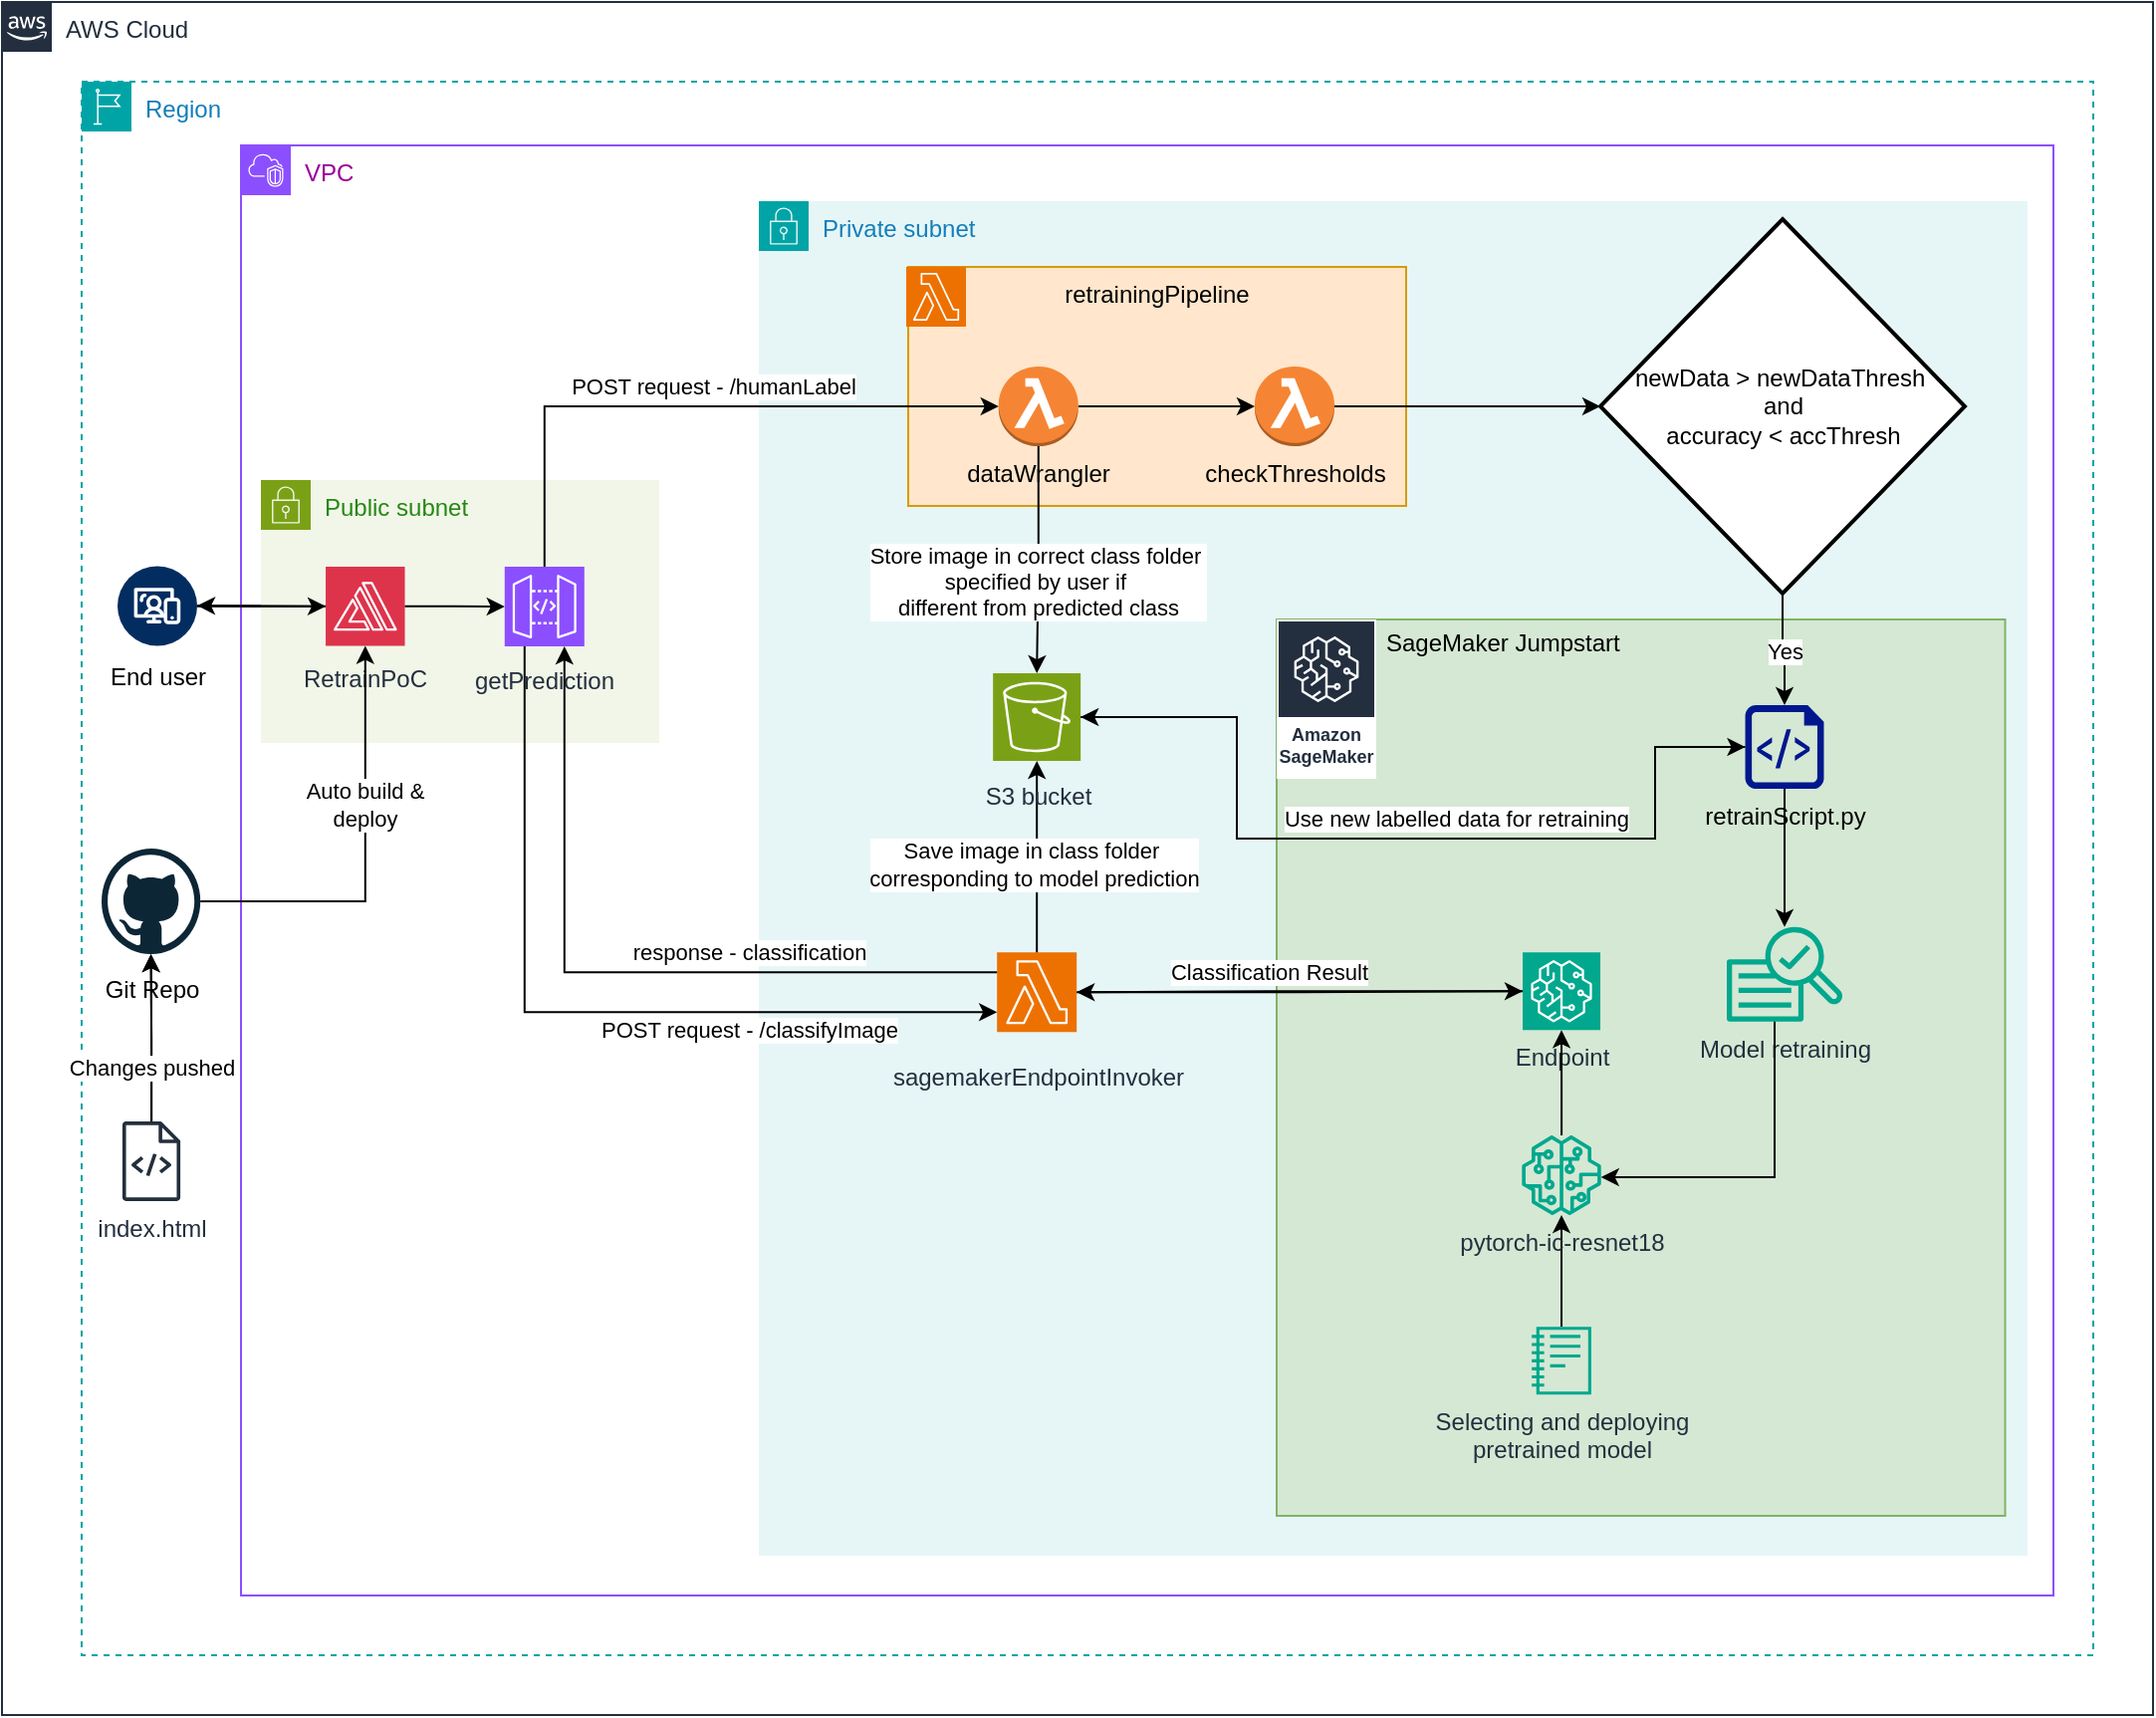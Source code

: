 <mxfile version="24.3.1" type="device">
  <diagram name="Page-1" id="UaKDC1O7d1ehoSbhIwOD">
    <mxGraphModel dx="2185" dy="1860" grid="1" gridSize="10" guides="1" tooltips="1" connect="1" arrows="1" fold="1" page="1" pageScale="1" pageWidth="850" pageHeight="1100" math="0" shadow="0">
      <root>
        <mxCell id="0" />
        <mxCell id="1" parent="0" />
        <mxCell id="3GvHz-8Gw4e_-kSSD-Lj-1" value="AWS Cloud" style="points=[[0,0],[0.25,0],[0.5,0],[0.75,0],[1,0],[1,0.25],[1,0.5],[1,0.75],[1,1],[0.75,1],[0.5,1],[0.25,1],[0,1],[0,0.75],[0,0.5],[0,0.25]];outlineConnect=0;gradientColor=none;html=1;whiteSpace=wrap;fontSize=12;fontStyle=0;container=1;pointerEvents=0;collapsible=0;recursiveResize=0;shape=mxgraph.aws4.group;grIcon=mxgraph.aws4.group_aws_cloud_alt;strokeColor=#232F3E;fillColor=none;verticalAlign=top;align=left;spacingLeft=30;fontColor=#232F3E;dashed=0;" vertex="1" parent="1">
          <mxGeometry x="-280" y="-160" width="1080" height="860" as="geometry" />
        </mxCell>
        <mxCell id="3GvHz-8Gw4e_-kSSD-Lj-2" value="Region" style="points=[[0,0],[0.25,0],[0.5,0],[0.75,0],[1,0],[1,0.25],[1,0.5],[1,0.75],[1,1],[0.75,1],[0.5,1],[0.25,1],[0,1],[0,0.75],[0,0.5],[0,0.25]];outlineConnect=0;gradientColor=none;html=1;whiteSpace=wrap;fontSize=12;fontStyle=0;container=1;pointerEvents=0;collapsible=0;recursiveResize=0;shape=mxgraph.aws4.group;grIcon=mxgraph.aws4.group_region;strokeColor=#00A4A6;fillColor=none;verticalAlign=top;align=left;spacingLeft=30;fontColor=#147EBA;dashed=1;" vertex="1" parent="3GvHz-8Gw4e_-kSSD-Lj-1">
          <mxGeometry x="40" y="40" width="1010" height="790" as="geometry" />
        </mxCell>
        <mxCell id="3GvHz-8Gw4e_-kSSD-Lj-120" value="Private subnet" style="points=[[0,0],[0.25,0],[0.5,0],[0.75,0],[1,0],[1,0.25],[1,0.5],[1,0.75],[1,1],[0.75,1],[0.5,1],[0.25,1],[0,1],[0,0.75],[0,0.5],[0,0.25]];outlineConnect=0;gradientColor=none;html=1;whiteSpace=wrap;fontSize=12;fontStyle=0;container=1;pointerEvents=0;collapsible=0;recursiveResize=0;shape=mxgraph.aws4.group;grIcon=mxgraph.aws4.group_security_group;grStroke=0;strokeColor=#00A4A6;fillColor=#E6F6F7;verticalAlign=top;align=left;spacingLeft=30;fontColor=#147EBA;dashed=0;" vertex="1" parent="3GvHz-8Gw4e_-kSSD-Lj-2">
          <mxGeometry x="340" y="60" width="637" height="680" as="geometry" />
        </mxCell>
        <mxCell id="3GvHz-8Gw4e_-kSSD-Lj-121" value="retrainingPipeline" style="fillColor=#ffe6cc;strokeColor=#d79b00;dashed=0;verticalAlign=top;fontStyle=0;whiteSpace=wrap;html=1;" vertex="1" parent="3GvHz-8Gw4e_-kSSD-Lj-120">
          <mxGeometry x="75" y="33" width="250" height="120" as="geometry" />
        </mxCell>
        <mxCell id="3GvHz-8Gw4e_-kSSD-Lj-124" value="" style="sketch=0;points=[[0,0,0],[0.25,0,0],[0.5,0,0],[0.75,0,0],[1,0,0],[0,1,0],[0.25,1,0],[0.5,1,0],[0.75,1,0],[1,1,0],[0,0.25,0],[0,0.5,0],[0,0.75,0],[1,0.25,0],[1,0.5,0],[1,0.75,0]];outlineConnect=0;fontColor=#232F3E;fillColor=#ED7100;strokeColor=#ffffff;dashed=0;verticalLabelPosition=bottom;verticalAlign=top;align=center;html=1;fontSize=12;fontStyle=0;aspect=fixed;shape=mxgraph.aws4.resourceIcon;resIcon=mxgraph.aws4.lambda;" vertex="1" parent="3GvHz-8Gw4e_-kSSD-Lj-120">
          <mxGeometry x="74" y="33" width="30" height="30" as="geometry" />
        </mxCell>
        <mxCell id="3GvHz-8Gw4e_-kSSD-Lj-125" style="edgeStyle=orthogonalEdgeStyle;rounded=0;orthogonalLoop=1;jettySize=auto;html=1;exitX=1;exitY=0.5;exitDx=0;exitDy=0;exitPerimeter=0;" edge="1" parent="3GvHz-8Gw4e_-kSSD-Lj-120" source="3GvHz-8Gw4e_-kSSD-Lj-86" target="3GvHz-8Gw4e_-kSSD-Lj-85">
          <mxGeometry relative="1" as="geometry" />
        </mxCell>
        <mxCell id="3GvHz-8Gw4e_-kSSD-Lj-86" value="dataWrangler" style="outlineConnect=0;dashed=0;verticalLabelPosition=bottom;verticalAlign=top;align=center;html=1;shape=mxgraph.aws3.lambda_function;fillColor=#F58534;gradientColor=none;" vertex="1" parent="3GvHz-8Gw4e_-kSSD-Lj-120">
          <mxGeometry x="120.39" y="83" width="39.99" height="40" as="geometry" />
        </mxCell>
        <mxCell id="3GvHz-8Gw4e_-kSSD-Lj-85" value="checkThresholds" style="outlineConnect=0;dashed=0;verticalLabelPosition=bottom;verticalAlign=top;align=center;html=1;shape=mxgraph.aws3.lambda_function;fillColor=#F58534;gradientColor=none;" vertex="1" parent="3GvHz-8Gw4e_-kSSD-Lj-120">
          <mxGeometry x="249" y="83" width="40" height="40" as="geometry" />
        </mxCell>
        <mxCell id="3GvHz-8Gw4e_-kSSD-Lj-148" value="" style="edgeStyle=orthogonalEdgeStyle;rounded=0;orthogonalLoop=1;jettySize=auto;html=1;" edge="1" parent="3GvHz-8Gw4e_-kSSD-Lj-2" source="3GvHz-8Gw4e_-kSSD-Lj-16" target="3GvHz-8Gw4e_-kSSD-Lj-90">
          <mxGeometry relative="1" as="geometry" />
        </mxCell>
        <mxCell id="3GvHz-8Gw4e_-kSSD-Lj-16" value="End user&lt;div&gt;&lt;br&gt;&lt;/div&gt;" style="verticalLabelPosition=bottom;aspect=fixed;html=1;shape=mxgraph.salesforce.web2;spacingTop=5;" vertex="1" parent="3GvHz-8Gw4e_-kSSD-Lj-2">
          <mxGeometry x="18" y="243.25" width="40" height="40" as="geometry" />
        </mxCell>
        <mxCell id="3GvHz-8Gw4e_-kSSD-Lj-109" style="edgeStyle=orthogonalEdgeStyle;rounded=0;orthogonalLoop=1;jettySize=auto;html=1;exitX=0;exitY=0.5;exitDx=0;exitDy=0;exitPerimeter=0;" edge="1" parent="3GvHz-8Gw4e_-kSSD-Lj-2" source="3GvHz-8Gw4e_-kSSD-Lj-17" target="3GvHz-8Gw4e_-kSSD-Lj-90">
          <mxGeometry relative="1" as="geometry" />
        </mxCell>
        <mxCell id="3GvHz-8Gw4e_-kSSD-Lj-144" value="" style="edgeStyle=orthogonalEdgeStyle;rounded=0;orthogonalLoop=1;jettySize=auto;html=1;" edge="1" parent="3GvHz-8Gw4e_-kSSD-Lj-2" source="3GvHz-8Gw4e_-kSSD-Lj-95">
          <mxGeometry relative="1" as="geometry">
            <mxPoint x="34.8" y="438" as="targetPoint" />
          </mxGeometry>
        </mxCell>
        <mxCell id="3GvHz-8Gw4e_-kSSD-Lj-146" value="" style="edgeStyle=orthogonalEdgeStyle;rounded=0;orthogonalLoop=1;jettySize=auto;html=1;" edge="1" parent="3GvHz-8Gw4e_-kSSD-Lj-2" source="3GvHz-8Gw4e_-kSSD-Lj-95">
          <mxGeometry relative="1" as="geometry">
            <mxPoint x="34.8" y="438" as="targetPoint" />
          </mxGeometry>
        </mxCell>
        <mxCell id="3GvHz-8Gw4e_-kSSD-Lj-147" value="Changes pushed" style="edgeLabel;html=1;align=center;verticalAlign=middle;resizable=0;points=[];" vertex="1" connectable="0" parent="3GvHz-8Gw4e_-kSSD-Lj-146">
          <mxGeometry x="-0.433" relative="1" as="geometry">
            <mxPoint y="-3" as="offset" />
          </mxGeometry>
        </mxCell>
        <mxCell id="3GvHz-8Gw4e_-kSSD-Lj-95" value="index.html" style="sketch=0;outlineConnect=0;fontColor=#232F3E;gradientColor=none;fillColor=#232F3D;strokeColor=none;dashed=0;verticalLabelPosition=bottom;verticalAlign=top;align=center;html=1;fontSize=12;fontStyle=0;aspect=fixed;pointerEvents=1;shape=mxgraph.aws4.source_code;" vertex="1" parent="3GvHz-8Gw4e_-kSSD-Lj-2">
          <mxGeometry x="20.39" y="522" width="29.23" height="40" as="geometry" />
        </mxCell>
        <mxCell id="3GvHz-8Gw4e_-kSSD-Lj-111" value="&lt;div&gt;&lt;br&gt;&lt;/div&gt;SageMaker Jumpstart" style="fillColor=#d5e8d4;strokeColor=#82b366;dashed=0;verticalAlign=top;fontStyle=0;whiteSpace=wrap;html=1;movable=1;resizable=1;rotatable=1;deletable=1;editable=1;locked=0;connectable=1;spacingTop=-14;spacing=0;spacingLeft=55;align=left;" vertex="1" parent="3GvHz-8Gw4e_-kSSD-Lj-2">
          <mxGeometry x="600" y="270" width="365.77" height="450" as="geometry" />
        </mxCell>
        <mxCell id="3GvHz-8Gw4e_-kSSD-Lj-115" value="" style="edgeStyle=orthogonalEdgeStyle;rounded=0;orthogonalLoop=1;jettySize=auto;html=1;" edge="1" parent="3GvHz-8Gw4e_-kSSD-Lj-2" source="3GvHz-8Gw4e_-kSSD-Lj-9" target="3GvHz-8Gw4e_-kSSD-Lj-114">
          <mxGeometry relative="1" as="geometry" />
        </mxCell>
        <mxCell id="3GvHz-8Gw4e_-kSSD-Lj-9" value="Selecting and deploying&lt;div&gt;pretrained model&lt;/div&gt;" style="sketch=0;outlineConnect=0;fontColor=#232F3E;gradientColor=none;fillColor=#01A88D;strokeColor=none;dashed=0;verticalLabelPosition=bottom;verticalAlign=top;align=center;html=1;fontSize=12;fontStyle=0;aspect=fixed;pointerEvents=1;shape=mxgraph.aws4.sagemaker_notebook;" vertex="1" parent="3GvHz-8Gw4e_-kSSD-Lj-2">
          <mxGeometry x="728.08" y="625" width="29.87" height="34.26" as="geometry" />
        </mxCell>
        <mxCell id="3GvHz-8Gw4e_-kSSD-Lj-19" value="sagemakerEndpointInvoker" style="sketch=0;points=[[0,0,0],[0.25,0,0],[0.5,0,0],[0.75,0,0],[1,0,0],[0,1,0],[0.25,1,0],[0.5,1,0],[0.75,1,0],[1,1,0],[0,0.25,0],[0,0.5,0],[0,0.75,0],[1,0.25,0],[1,0.5,0],[1,0.75,0]];outlineConnect=0;fontColor=#232F3E;fillColor=#ED7100;strokeColor=#ffffff;dashed=0;verticalLabelPosition=bottom;verticalAlign=top;align=center;html=1;fontSize=12;fontStyle=0;aspect=fixed;shape=mxgraph.aws4.resourceIcon;resIcon=mxgraph.aws4.lambda;spacingBottom=0;spacingTop=9;" vertex="1" parent="3GvHz-8Gw4e_-kSSD-Lj-2">
          <mxGeometry x="459.59" y="437.13" width="40" height="40" as="geometry" />
        </mxCell>
        <mxCell id="3GvHz-8Gw4e_-kSSD-Lj-33" value="Endpoint" style="sketch=0;points=[[0,0,0],[0.25,0,0],[0.5,0,0],[0.75,0,0],[1,0,0],[0,1,0],[0.25,1,0],[0.5,1,0],[0.75,1,0],[1,1,0],[0,0.25,0],[0,0.5,0],[0,0.75,0],[1,0.25,0],[1,0.5,0],[1,0.75,0]];outlineConnect=0;fontColor=#232F3E;fillColor=#01A88D;strokeColor=#ffffff;dashed=0;verticalLabelPosition=bottom;verticalAlign=top;align=center;html=1;fontSize=12;fontStyle=0;aspect=fixed;shape=mxgraph.aws4.resourceIcon;resIcon=mxgraph.aws4.sagemaker;" vertex="1" parent="3GvHz-8Gw4e_-kSSD-Lj-2">
          <mxGeometry x="723.51" y="437.13" width="39" height="39" as="geometry" />
        </mxCell>
        <mxCell id="3GvHz-8Gw4e_-kSSD-Lj-64" style="edgeStyle=orthogonalEdgeStyle;rounded=0;orthogonalLoop=1;jettySize=auto;html=1;exitX=0.5;exitY=0;exitDx=0;exitDy=0;exitPerimeter=0;entryX=0.5;entryY=1;entryDx=0;entryDy=0;entryPerimeter=0;" edge="1" parent="3GvHz-8Gw4e_-kSSD-Lj-2" source="3GvHz-8Gw4e_-kSSD-Lj-19" target="3GvHz-8Gw4e_-kSSD-Lj-62">
          <mxGeometry relative="1" as="geometry" />
        </mxCell>
        <mxCell id="3GvHz-8Gw4e_-kSSD-Lj-76" value="Save image in class folder&amp;nbsp;&lt;div&gt;corresponding to model prediction&lt;/div&gt;" style="edgeLabel;html=1;align=center;verticalAlign=middle;resizable=0;points=[];" vertex="1" connectable="0" parent="3GvHz-8Gw4e_-kSSD-Lj-64">
          <mxGeometry x="-0.076" y="2" relative="1" as="geometry">
            <mxPoint as="offset" />
          </mxGeometry>
        </mxCell>
        <mxCell id="3GvHz-8Gw4e_-kSSD-Lj-72" style="edgeStyle=orthogonalEdgeStyle;rounded=0;orthogonalLoop=1;jettySize=auto;html=1;exitX=0;exitY=0.5;exitDx=0;exitDy=0;exitPerimeter=0;entryX=1;entryY=0.5;entryDx=0;entryDy=0;entryPerimeter=0;" edge="1" parent="3GvHz-8Gw4e_-kSSD-Lj-2" source="3GvHz-8Gw4e_-kSSD-Lj-33" target="3GvHz-8Gw4e_-kSSD-Lj-19">
          <mxGeometry relative="1" as="geometry" />
        </mxCell>
        <mxCell id="3GvHz-8Gw4e_-kSSD-Lj-74" style="edgeStyle=orthogonalEdgeStyle;rounded=0;orthogonalLoop=1;jettySize=auto;html=1;exitX=1;exitY=0.5;exitDx=0;exitDy=0;exitPerimeter=0;entryX=0;entryY=0.5;entryDx=0;entryDy=0;entryPerimeter=0;" edge="1" parent="3GvHz-8Gw4e_-kSSD-Lj-2" source="3GvHz-8Gw4e_-kSSD-Lj-19" target="3GvHz-8Gw4e_-kSSD-Lj-33">
          <mxGeometry relative="1" as="geometry" />
        </mxCell>
        <mxCell id="3GvHz-8Gw4e_-kSSD-Lj-75" value="Classification Result" style="edgeLabel;html=1;align=center;verticalAlign=middle;resizable=0;points=[];" vertex="1" connectable="0" parent="3GvHz-8Gw4e_-kSSD-Lj-74">
          <mxGeometry x="-0.037" relative="1" as="geometry">
            <mxPoint x="-12" y="-10" as="offset" />
          </mxGeometry>
        </mxCell>
        <mxCell id="3GvHz-8Gw4e_-kSSD-Lj-117" value="" style="edgeStyle=orthogonalEdgeStyle;rounded=0;orthogonalLoop=1;jettySize=auto;html=1;" edge="1" parent="3GvHz-8Gw4e_-kSSD-Lj-2" source="3GvHz-8Gw4e_-kSSD-Lj-114" target="3GvHz-8Gw4e_-kSSD-Lj-33">
          <mxGeometry relative="1" as="geometry" />
        </mxCell>
        <mxCell id="3GvHz-8Gw4e_-kSSD-Lj-114" value="pytorch-ic-resnet18" style="sketch=0;outlineConnect=0;fontColor=#232F3E;gradientColor=none;fillColor=#01A88D;strokeColor=none;dashed=0;verticalLabelPosition=bottom;verticalAlign=top;align=center;html=1;fontSize=12;fontStyle=0;aspect=fixed;pointerEvents=1;shape=mxgraph.aws4.sagemaker_model;" vertex="1" parent="3GvHz-8Gw4e_-kSSD-Lj-2">
          <mxGeometry x="723.01" y="529" width="40" height="40" as="geometry" />
        </mxCell>
        <mxCell id="3GvHz-8Gw4e_-kSSD-Lj-118" style="edgeStyle=orthogonalEdgeStyle;rounded=0;orthogonalLoop=1;jettySize=auto;html=1;exitX=0.5;exitY=1;exitDx=0;exitDy=0;exitPerimeter=0;entryX=0.5;entryY=0;entryDx=0;entryDy=0;entryPerimeter=0;" edge="1" parent="3GvHz-8Gw4e_-kSSD-Lj-2" source="3GvHz-8Gw4e_-kSSD-Lj-86" target="3GvHz-8Gw4e_-kSSD-Lj-62">
          <mxGeometry relative="1" as="geometry" />
        </mxCell>
        <mxCell id="3GvHz-8Gw4e_-kSSD-Lj-127" value="Store image in correct class folder&amp;nbsp;&lt;div&gt;specified by user if&amp;nbsp;&lt;/div&gt;&lt;div&gt;different from predicted class&lt;/div&gt;" style="edgeLabel;html=1;align=center;verticalAlign=middle;resizable=0;points=[];" vertex="1" connectable="0" parent="3GvHz-8Gw4e_-kSSD-Lj-118">
          <mxGeometry x="0.089" y="-2" relative="1" as="geometry">
            <mxPoint x="2" y="6" as="offset" />
          </mxGeometry>
        </mxCell>
        <mxCell id="3GvHz-8Gw4e_-kSSD-Lj-126" value="&lt;font color=&quot;#990099&quot;&gt;VPC&lt;/font&gt;" style="points=[[0,0],[0.25,0],[0.5,0],[0.75,0],[1,0],[1,0.25],[1,0.5],[1,0.75],[1,1],[0.75,1],[0.5,1],[0.25,1],[0,1],[0,0.75],[0,0.5],[0,0.25]];outlineConnect=0;gradientColor=none;html=1;whiteSpace=wrap;fontSize=12;fontStyle=0;container=1;pointerEvents=0;collapsible=0;recursiveResize=0;shape=mxgraph.aws4.group;grIcon=mxgraph.aws4.group_vpc2;strokeColor=#8C4FFF;fillColor=none;verticalAlign=top;align=left;spacingLeft=30;fontColor=#AAB7B8;dashed=0;" vertex="1" parent="3GvHz-8Gw4e_-kSSD-Lj-2">
          <mxGeometry x="80" y="32" width="910" height="728" as="geometry" />
        </mxCell>
        <mxCell id="3GvHz-8Gw4e_-kSSD-Lj-150" value="Public subnet" style="points=[[0,0],[0.25,0],[0.5,0],[0.75,0],[1,0],[1,0.25],[1,0.5],[1,0.75],[1,1],[0.75,1],[0.5,1],[0.25,1],[0,1],[0,0.75],[0,0.5],[0,0.25]];outlineConnect=0;gradientColor=none;html=1;whiteSpace=wrap;fontSize=12;fontStyle=0;container=1;pointerEvents=0;collapsible=0;recursiveResize=0;shape=mxgraph.aws4.group;grIcon=mxgraph.aws4.group_security_group;grStroke=0;strokeColor=#7AA116;fillColor=#F2F6E8;verticalAlign=top;align=left;spacingLeft=30;fontColor=#248814;dashed=0;" vertex="1" parent="3GvHz-8Gw4e_-kSSD-Lj-126">
          <mxGeometry x="10" y="168" width="200" height="132" as="geometry" />
        </mxCell>
        <mxCell id="3GvHz-8Gw4e_-kSSD-Lj-156" style="edgeStyle=orthogonalEdgeStyle;rounded=0;orthogonalLoop=1;jettySize=auto;html=1;exitX=1;exitY=0.5;exitDx=0;exitDy=0;exitPerimeter=0;entryX=0;entryY=0.5;entryDx=0;entryDy=0;entryPerimeter=0;" edge="1" parent="3GvHz-8Gw4e_-kSSD-Lj-126" source="3GvHz-8Gw4e_-kSSD-Lj-62" target="3GvHz-8Gw4e_-kSSD-Lj-131">
          <mxGeometry relative="1" as="geometry">
            <Array as="points">
              <mxPoint x="500" y="287" />
              <mxPoint x="500" y="348" />
              <mxPoint x="710" y="348" />
              <mxPoint x="710" y="302" />
            </Array>
          </mxGeometry>
        </mxCell>
        <mxCell id="3GvHz-8Gw4e_-kSSD-Lj-157" value="Use new labelled data for retraining" style="edgeLabel;html=1;align=center;verticalAlign=middle;resizable=0;points=[];" vertex="1" connectable="0" parent="3GvHz-8Gw4e_-kSSD-Lj-156">
          <mxGeometry x="-0.096" relative="1" as="geometry">
            <mxPoint x="50" y="-10" as="offset" />
          </mxGeometry>
        </mxCell>
        <mxCell id="3GvHz-8Gw4e_-kSSD-Lj-62" value="S3 bucket&lt;div&gt;&lt;br&gt;&lt;/div&gt;" style="sketch=0;points=[[0,0,0],[0.25,0,0],[0.5,0,0],[0.75,0,0],[1,0,0],[0,1,0],[0.25,1,0],[0.5,1,0],[0.75,1,0],[1,1,0],[0,0.25,0],[0,0.5,0],[0,0.75,0],[1,0.25,0],[1,0.5,0],[1,0.75,0]];outlineConnect=0;fontColor=#232F3E;fillColor=#7AA116;strokeColor=#ffffff;dashed=0;verticalLabelPosition=bottom;verticalAlign=top;align=center;html=1;fontSize=12;fontStyle=0;aspect=fixed;shape=mxgraph.aws4.resourceIcon;resIcon=mxgraph.aws4.s3;spacingTop=4;labelBackgroundColor=none;textShadow=0;labelBorderColor=none;" vertex="1" parent="3GvHz-8Gw4e_-kSSD-Lj-126">
          <mxGeometry x="377.58" y="265" width="44" height="44" as="geometry" />
        </mxCell>
        <mxCell id="3GvHz-8Gw4e_-kSSD-Lj-128" value="Git Repo" style="dashed=0;outlineConnect=0;html=1;align=center;labelPosition=center;verticalLabelPosition=bottom;verticalAlign=top;shape=mxgraph.weblogos.github;spacingTop=4;" vertex="1" parent="3GvHz-8Gw4e_-kSSD-Lj-126">
          <mxGeometry x="-70" y="353" width="49.62" height="53" as="geometry" />
        </mxCell>
        <mxCell id="3GvHz-8Gw4e_-kSSD-Lj-134" value="newData &amp;gt; newDataThresh&amp;nbsp;&lt;div&gt;and&lt;/div&gt;&lt;div&gt;accuracy &amp;lt; accThresh&lt;/div&gt;" style="strokeWidth=2;html=1;shape=mxgraph.flowchart.decision;whiteSpace=wrap;" vertex="1" parent="3GvHz-8Gw4e_-kSSD-Lj-126">
          <mxGeometry x="682.5" y="37" width="183" height="188" as="geometry" />
        </mxCell>
        <mxCell id="3GvHz-8Gw4e_-kSSD-Lj-131" value="retrainScript.py" style="sketch=0;aspect=fixed;pointerEvents=1;shadow=0;dashed=0;html=1;strokeColor=none;labelPosition=center;verticalLabelPosition=bottom;verticalAlign=top;align=center;fillColor=#00188D;shape=mxgraph.azure.script_file" vertex="1" parent="3GvHz-8Gw4e_-kSSD-Lj-126">
          <mxGeometry x="755.26" y="281" width="39.48" height="42" as="geometry" />
        </mxCell>
        <mxCell id="3GvHz-8Gw4e_-kSSD-Lj-136" style="edgeStyle=orthogonalEdgeStyle;rounded=0;orthogonalLoop=1;jettySize=auto;html=1;exitX=0.5;exitY=1;exitDx=0;exitDy=0;exitPerimeter=0;entryX=0.5;entryY=0;entryDx=0;entryDy=0;entryPerimeter=0;" edge="1" parent="3GvHz-8Gw4e_-kSSD-Lj-126" source="3GvHz-8Gw4e_-kSSD-Lj-134" target="3GvHz-8Gw4e_-kSSD-Lj-131">
          <mxGeometry relative="1" as="geometry" />
        </mxCell>
        <mxCell id="3GvHz-8Gw4e_-kSSD-Lj-142" value="Yes" style="edgeLabel;html=1;align=center;verticalAlign=middle;resizable=0;points=[];" vertex="1" connectable="0" parent="3GvHz-8Gw4e_-kSSD-Lj-136">
          <mxGeometry y="-1" relative="1" as="geometry">
            <mxPoint as="offset" />
          </mxGeometry>
        </mxCell>
        <mxCell id="3GvHz-8Gw4e_-kSSD-Lj-138" value="Model retraining" style="sketch=0;outlineConnect=0;fontColor=#232F3E;gradientColor=none;fillColor=#01A88D;strokeColor=none;dashed=0;verticalLabelPosition=bottom;verticalAlign=top;align=center;html=1;fontSize=12;fontStyle=0;aspect=fixed;pointerEvents=1;shape=mxgraph.aws4.sagemaker_train;" vertex="1" parent="3GvHz-8Gw4e_-kSSD-Lj-126">
          <mxGeometry x="746" y="391.97" width="58" height="48.33" as="geometry" />
        </mxCell>
        <mxCell id="3GvHz-8Gw4e_-kSSD-Lj-139" style="edgeStyle=orthogonalEdgeStyle;rounded=0;orthogonalLoop=1;jettySize=auto;html=1;exitX=0.5;exitY=1;exitDx=0;exitDy=0;exitPerimeter=0;" edge="1" parent="3GvHz-8Gw4e_-kSSD-Lj-126" source="3GvHz-8Gw4e_-kSSD-Lj-131" target="3GvHz-8Gw4e_-kSSD-Lj-138">
          <mxGeometry relative="1" as="geometry" />
        </mxCell>
        <mxCell id="3GvHz-8Gw4e_-kSSD-Lj-160" style="edgeStyle=orthogonalEdgeStyle;rounded=0;orthogonalLoop=1;jettySize=auto;html=1;exitX=0;exitY=0.5;exitDx=0;exitDy=0;exitPerimeter=0;entryX=1;entryY=0.5;entryDx=0;entryDy=0;entryPerimeter=0;" edge="1" parent="3GvHz-8Gw4e_-kSSD-Lj-126" source="3GvHz-8Gw4e_-kSSD-Lj-131" target="3GvHz-8Gw4e_-kSSD-Lj-62">
          <mxGeometry relative="1" as="geometry">
            <Array as="points">
              <mxPoint x="710" y="302" />
              <mxPoint x="710" y="348" />
              <mxPoint x="500" y="348" />
              <mxPoint x="500" y="287" />
            </Array>
          </mxGeometry>
        </mxCell>
        <mxCell id="3GvHz-8Gw4e_-kSSD-Lj-135" style="edgeStyle=orthogonalEdgeStyle;rounded=0;orthogonalLoop=1;jettySize=auto;html=1;exitX=1;exitY=0.5;exitDx=0;exitDy=0;exitPerimeter=0;entryX=0;entryY=0.5;entryDx=0;entryDy=0;entryPerimeter=0;" edge="1" parent="3GvHz-8Gw4e_-kSSD-Lj-2" source="3GvHz-8Gw4e_-kSSD-Lj-85" target="3GvHz-8Gw4e_-kSSD-Lj-134">
          <mxGeometry relative="1" as="geometry" />
        </mxCell>
        <mxCell id="3GvHz-8Gw4e_-kSSD-Lj-141" value="Amazon SageMaker" style="sketch=0;outlineConnect=0;fontColor=#232F3E;gradientColor=none;strokeColor=#ffffff;fillColor=#232F3E;dashed=0;verticalLabelPosition=middle;verticalAlign=bottom;align=center;html=1;whiteSpace=wrap;fontSize=9;fontStyle=1;spacing=3;shape=mxgraph.aws4.productIcon;prIcon=mxgraph.aws4.sagemaker;spacingTop=0;spacingBottom=2;" vertex="1" parent="3GvHz-8Gw4e_-kSSD-Lj-2">
          <mxGeometry x="600" y="270" width="50" height="80" as="geometry" />
        </mxCell>
        <mxCell id="3GvHz-8Gw4e_-kSSD-Lj-90" value="RetrainPoC" style="sketch=0;points=[[0,0,0],[0.25,0,0],[0.5,0,0],[0.75,0,0],[1,0,0],[0,1,0],[0.25,1,0],[0.5,1,0],[0.75,1,0],[1,1,0],[0,0.25,0],[0,0.5,0],[0,0.75,0],[1,0.25,0],[1,0.5,0],[1,0.75,0]];outlineConnect=0;fontColor=#232F3E;fillColor=#DD344C;strokeColor=#ffffff;dashed=0;verticalLabelPosition=bottom;verticalAlign=top;align=center;html=1;fontSize=12;fontStyle=0;aspect=fixed;shape=mxgraph.aws4.resourceIcon;resIcon=mxgraph.aws4.amplify;spacingTop=3;" vertex="1" parent="3GvHz-8Gw4e_-kSSD-Lj-2">
          <mxGeometry x="122.52" y="243.5" width="39.75" height="39.75" as="geometry" />
        </mxCell>
        <mxCell id="3GvHz-8Gw4e_-kSSD-Lj-17" value="getPrediction" style="sketch=0;points=[[0,0,0],[0.25,0,0],[0.5,0,0],[0.75,0,0],[1,0,0],[0,1,0],[0.25,1,0],[0.5,1,0],[0.75,1,0],[1,1,0],[0,0.25,0],[0,0.5,0],[0,0.75,0],[1,0.25,0],[1,0.5,0],[1,0.75,0]];outlineConnect=0;fontColor=#232F3E;fillColor=#8C4FFF;strokeColor=#ffffff;dashed=0;verticalLabelPosition=bottom;verticalAlign=top;align=center;html=1;fontSize=12;fontStyle=0;aspect=fixed;shape=mxgraph.aws4.resourceIcon;resIcon=mxgraph.aws4.api_gateway;spacingTop=3;" vertex="1" parent="3GvHz-8Gw4e_-kSSD-Lj-2">
          <mxGeometry x="212.39" y="243.5" width="40" height="40" as="geometry" />
        </mxCell>
        <mxCell id="3GvHz-8Gw4e_-kSSD-Lj-107" style="edgeStyle=orthogonalEdgeStyle;rounded=0;orthogonalLoop=1;jettySize=auto;html=1;exitX=1;exitY=0.5;exitDx=0;exitDy=0;exitPerimeter=0;entryX=0;entryY=0.5;entryDx=0;entryDy=0;entryPerimeter=0;" edge="1" parent="3GvHz-8Gw4e_-kSSD-Lj-2" source="3GvHz-8Gw4e_-kSSD-Lj-90" target="3GvHz-8Gw4e_-kSSD-Lj-17">
          <mxGeometry relative="1" as="geometry" />
        </mxCell>
        <mxCell id="3GvHz-8Gw4e_-kSSD-Lj-103" value="" style="edgeStyle=orthogonalEdgeStyle;rounded=0;orthogonalLoop=1;jettySize=auto;html=1;" edge="1" parent="3GvHz-8Gw4e_-kSSD-Lj-2" source="3GvHz-8Gw4e_-kSSD-Lj-128" target="3GvHz-8Gw4e_-kSSD-Lj-90">
          <mxGeometry relative="1" as="geometry">
            <mxPoint x="130.39" y="399.219" as="sourcePoint" />
          </mxGeometry>
        </mxCell>
        <mxCell id="3GvHz-8Gw4e_-kSSD-Lj-130" value="Auto build &amp;amp;&lt;div&gt;deploy&lt;/div&gt;" style="edgeLabel;html=1;align=center;verticalAlign=middle;resizable=0;points=[];" vertex="1" connectable="0" parent="3GvHz-8Gw4e_-kSSD-Lj-103">
          <mxGeometry x="-0.08" y="-1" relative="1" as="geometry">
            <mxPoint x="-2" y="-35" as="offset" />
          </mxGeometry>
        </mxCell>
        <mxCell id="3GvHz-8Gw4e_-kSSD-Lj-60" style="edgeStyle=orthogonalEdgeStyle;rounded=0;orthogonalLoop=1;jettySize=auto;html=1;exitX=0.25;exitY=1;exitDx=0;exitDy=0;exitPerimeter=0;entryX=0;entryY=0.75;entryDx=0;entryDy=0;entryPerimeter=0;" edge="1" parent="3GvHz-8Gw4e_-kSSD-Lj-2" source="3GvHz-8Gw4e_-kSSD-Lj-17" target="3GvHz-8Gw4e_-kSSD-Lj-19">
          <mxGeometry relative="1" as="geometry" />
        </mxCell>
        <mxCell id="3GvHz-8Gw4e_-kSSD-Lj-69" value="POST request - /classifyImage" style="edgeLabel;html=1;align=center;verticalAlign=middle;resizable=0;points=[];" vertex="1" connectable="0" parent="3GvHz-8Gw4e_-kSSD-Lj-60">
          <mxGeometry x="-0.145" y="-1" relative="1" as="geometry">
            <mxPoint x="113" y="12" as="offset" />
          </mxGeometry>
        </mxCell>
        <mxCell id="3GvHz-8Gw4e_-kSSD-Lj-61" style="edgeStyle=orthogonalEdgeStyle;rounded=0;orthogonalLoop=1;jettySize=auto;html=1;exitX=0;exitY=0.25;exitDx=0;exitDy=0;exitPerimeter=0;entryX=0.75;entryY=1;entryDx=0;entryDy=0;entryPerimeter=0;" edge="1" parent="3GvHz-8Gw4e_-kSSD-Lj-2" source="3GvHz-8Gw4e_-kSSD-Lj-19" target="3GvHz-8Gw4e_-kSSD-Lj-17">
          <mxGeometry relative="1" as="geometry" />
        </mxCell>
        <mxCell id="3GvHz-8Gw4e_-kSSD-Lj-70" value="response - classification" style="edgeLabel;html=1;align=center;verticalAlign=middle;resizable=0;points=[];" vertex="1" connectable="0" parent="3GvHz-8Gw4e_-kSSD-Lj-61">
          <mxGeometry x="-0.089" y="-4" relative="1" as="geometry">
            <mxPoint x="49" y="-6" as="offset" />
          </mxGeometry>
        </mxCell>
        <mxCell id="3GvHz-8Gw4e_-kSSD-Lj-88" style="edgeStyle=orthogonalEdgeStyle;rounded=0;orthogonalLoop=1;jettySize=auto;html=1;exitX=0.5;exitY=0;exitDx=0;exitDy=0;exitPerimeter=0;entryX=0;entryY=0.5;entryDx=0;entryDy=0;entryPerimeter=0;" edge="1" parent="3GvHz-8Gw4e_-kSSD-Lj-2" source="3GvHz-8Gw4e_-kSSD-Lj-17" target="3GvHz-8Gw4e_-kSSD-Lj-86">
          <mxGeometry relative="1" as="geometry" />
        </mxCell>
        <mxCell id="3GvHz-8Gw4e_-kSSD-Lj-133" value="POST request - /humanLabel" style="edgeLabel;html=1;align=center;verticalAlign=middle;resizable=0;points=[];" vertex="1" connectable="0" parent="3GvHz-8Gw4e_-kSSD-Lj-88">
          <mxGeometry x="-0.222" y="1" relative="1" as="geometry">
            <mxPoint x="45" y="-9" as="offset" />
          </mxGeometry>
        </mxCell>
        <mxCell id="3GvHz-8Gw4e_-kSSD-Lj-149" style="edgeStyle=orthogonalEdgeStyle;rounded=0;orthogonalLoop=1;jettySize=auto;html=1;exitX=0;exitY=0.5;exitDx=0;exitDy=0;exitPerimeter=0;entryX=1;entryY=0.494;entryDx=0;entryDy=0;entryPerimeter=0;" edge="1" parent="3GvHz-8Gw4e_-kSSD-Lj-2" source="3GvHz-8Gw4e_-kSSD-Lj-90" target="3GvHz-8Gw4e_-kSSD-Lj-16">
          <mxGeometry relative="1" as="geometry" />
        </mxCell>
        <mxCell id="3GvHz-8Gw4e_-kSSD-Lj-154" style="edgeStyle=orthogonalEdgeStyle;rounded=0;orthogonalLoop=1;jettySize=auto;html=1;entryX=0;entryY=0.5;entryDx=0;entryDy=0;entryPerimeter=0;" edge="1" parent="3GvHz-8Gw4e_-kSSD-Lj-2" source="3GvHz-8Gw4e_-kSSD-Lj-16" target="3GvHz-8Gw4e_-kSSD-Lj-90">
          <mxGeometry relative="1" as="geometry" />
        </mxCell>
        <mxCell id="3GvHz-8Gw4e_-kSSD-Lj-155" style="edgeStyle=orthogonalEdgeStyle;rounded=0;orthogonalLoop=1;jettySize=auto;html=1;" edge="1" parent="3GvHz-8Gw4e_-kSSD-Lj-2" source="3GvHz-8Gw4e_-kSSD-Lj-138" target="3GvHz-8Gw4e_-kSSD-Lj-114">
          <mxGeometry relative="1" as="geometry">
            <Array as="points">
              <mxPoint x="850" y="550" />
            </Array>
          </mxGeometry>
        </mxCell>
      </root>
    </mxGraphModel>
  </diagram>
</mxfile>
